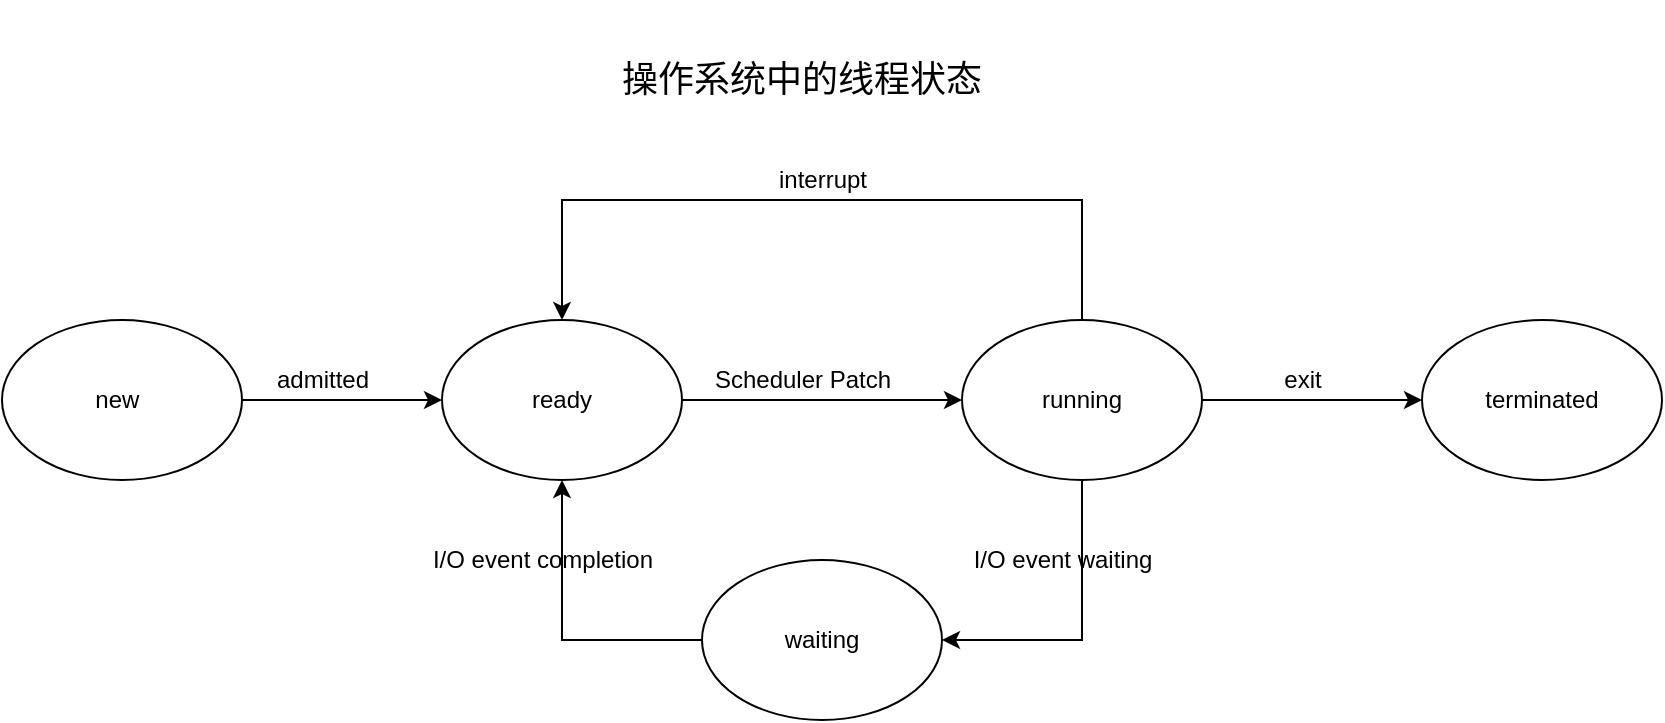 <mxfile>
    <diagram id="67iLgU6_gvc3JuqNTZes" name="Page-1">
        <mxGraphModel dx="1124" dy="917" grid="1" gridSize="10" guides="1" tooltips="1" connect="1" arrows="1" fold="1" page="1" pageScale="1" pageWidth="10000000" pageHeight="10000000" math="0" shadow="0">
            <root>
                <mxCell id="0"/>
                <mxCell id="1" parent="0"/>
                <mxCell id="8" style="edgeStyle=orthogonalEdgeStyle;rounded=0;orthogonalLoop=1;jettySize=auto;html=1;exitX=1;exitY=0.5;exitDx=0;exitDy=0;" edge="1" parent="1" source="2" target="3">
                    <mxGeometry relative="1" as="geometry">
                        <Array as="points">
                            <mxPoint x="530" y="270"/>
                            <mxPoint x="530" y="270"/>
                        </Array>
                    </mxGeometry>
                </mxCell>
                <mxCell id="2" value="new&lt;span style=&quot;white-space: pre&quot;&gt;&#9;&lt;/span&gt;" style="ellipse;whiteSpace=wrap;html=1;" vertex="1" parent="1">
                    <mxGeometry x="360" y="230" width="120" height="80" as="geometry"/>
                </mxCell>
                <mxCell id="11" style="edgeStyle=orthogonalEdgeStyle;rounded=0;orthogonalLoop=1;jettySize=auto;html=1;exitX=1;exitY=0.5;exitDx=0;exitDy=0;entryX=0;entryY=0.5;entryDx=0;entryDy=0;" edge="1" parent="1" source="3" target="5">
                    <mxGeometry relative="1" as="geometry"/>
                </mxCell>
                <mxCell id="3" value="ready" style="ellipse;whiteSpace=wrap;html=1;" vertex="1" parent="1">
                    <mxGeometry x="580" y="230" width="120" height="80" as="geometry"/>
                </mxCell>
                <mxCell id="4" value="terminated" style="ellipse;whiteSpace=wrap;html=1;" vertex="1" parent="1">
                    <mxGeometry x="1070" y="230" width="120" height="80" as="geometry"/>
                </mxCell>
                <mxCell id="13" style="edgeStyle=orthogonalEdgeStyle;rounded=0;orthogonalLoop=1;jettySize=auto;html=1;exitX=1;exitY=0.5;exitDx=0;exitDy=0;" edge="1" parent="1" source="5" target="4">
                    <mxGeometry relative="1" as="geometry"/>
                </mxCell>
                <mxCell id="15" style="edgeStyle=orthogonalEdgeStyle;rounded=0;orthogonalLoop=1;jettySize=auto;html=1;exitX=0.5;exitY=0;exitDx=0;exitDy=0;entryX=0.5;entryY=0;entryDx=0;entryDy=0;" edge="1" parent="1" source="5" target="3">
                    <mxGeometry relative="1" as="geometry">
                        <Array as="points">
                            <mxPoint x="900" y="170"/>
                            <mxPoint x="640" y="170"/>
                        </Array>
                    </mxGeometry>
                </mxCell>
                <mxCell id="18" style="edgeStyle=orthogonalEdgeStyle;rounded=0;orthogonalLoop=1;jettySize=auto;html=1;exitX=0.5;exitY=1;exitDx=0;exitDy=0;entryX=1;entryY=0.5;entryDx=0;entryDy=0;" edge="1" parent="1" source="5" target="17">
                    <mxGeometry relative="1" as="geometry"/>
                </mxCell>
                <mxCell id="5" value="running" style="ellipse;whiteSpace=wrap;html=1;" vertex="1" parent="1">
                    <mxGeometry x="840" y="230" width="120" height="80" as="geometry"/>
                </mxCell>
                <mxCell id="9" value="admitted" style="text;html=1;align=center;verticalAlign=middle;resizable=0;points=[];autosize=1;strokeColor=none;" vertex="1" parent="1">
                    <mxGeometry x="490" y="250" width="60" height="20" as="geometry"/>
                </mxCell>
                <mxCell id="12" value="Scheduler Patch" style="text;html=1;align=center;verticalAlign=middle;resizable=0;points=[];autosize=1;strokeColor=none;" vertex="1" parent="1">
                    <mxGeometry x="710" y="250" width="100" height="20" as="geometry"/>
                </mxCell>
                <mxCell id="16" value="interrupt" style="text;html=1;align=center;verticalAlign=middle;resizable=0;points=[];autosize=1;strokeColor=none;" vertex="1" parent="1">
                    <mxGeometry x="740" y="150" width="60" height="20" as="geometry"/>
                </mxCell>
                <mxCell id="20" style="edgeStyle=orthogonalEdgeStyle;rounded=0;orthogonalLoop=1;jettySize=auto;html=1;exitX=0;exitY=0.5;exitDx=0;exitDy=0;entryX=0.5;entryY=1;entryDx=0;entryDy=0;" edge="1" parent="1" source="17" target="3">
                    <mxGeometry relative="1" as="geometry"/>
                </mxCell>
                <mxCell id="17" value="waiting" style="ellipse;whiteSpace=wrap;html=1;" vertex="1" parent="1">
                    <mxGeometry x="710" y="350" width="120" height="80" as="geometry"/>
                </mxCell>
                <mxCell id="19" value="I/O event waiting&lt;br&gt;" style="text;html=1;align=center;verticalAlign=middle;resizable=0;points=[];autosize=1;strokeColor=none;" vertex="1" parent="1">
                    <mxGeometry x="840" y="340" width="100" height="20" as="geometry"/>
                </mxCell>
                <mxCell id="21" value="I/O event completion" style="text;html=1;align=center;verticalAlign=middle;resizable=0;points=[];autosize=1;strokeColor=none;" vertex="1" parent="1">
                    <mxGeometry x="565" y="340" width="130" height="20" as="geometry"/>
                </mxCell>
                <mxCell id="22" value="&lt;font style=&quot;font-size: 18px&quot;&gt;操作系统中的线程状态&lt;/font&gt;" style="text;html=1;strokeColor=none;fillColor=none;align=center;verticalAlign=middle;whiteSpace=wrap;rounded=0;" vertex="1" parent="1">
                    <mxGeometry x="585" y="70" width="350" height="80" as="geometry"/>
                </mxCell>
                <mxCell id="23" value="exit" style="text;html=1;align=center;verticalAlign=middle;resizable=0;points=[];autosize=1;strokeColor=none;" vertex="1" parent="1">
                    <mxGeometry x="995" y="250" width="30" height="20" as="geometry"/>
                </mxCell>
            </root>
        </mxGraphModel>
    </diagram>
</mxfile>